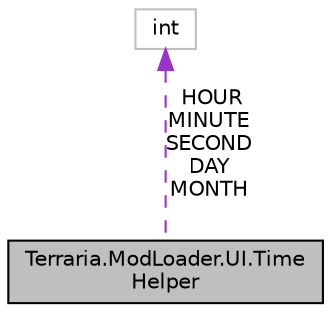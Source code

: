 digraph "Terraria.ModLoader.UI.TimeHelper"
{
  edge [fontname="Helvetica",fontsize="10",labelfontname="Helvetica",labelfontsize="10"];
  node [fontname="Helvetica",fontsize="10",shape=record];
  Node1 [label="Terraria.ModLoader.UI.Time\lHelper",height=0.2,width=0.4,color="black", fillcolor="grey75", style="filled", fontcolor="black"];
  Node2 -> Node1 [dir="back",color="darkorchid3",fontsize="10",style="dashed",label=" HOUR\nMINUTE\nSECOND\nDAY\nMONTH" ,fontname="Helvetica"];
  Node2 [label="int",height=0.2,width=0.4,color="grey75", fillcolor="white", style="filled"];
}
